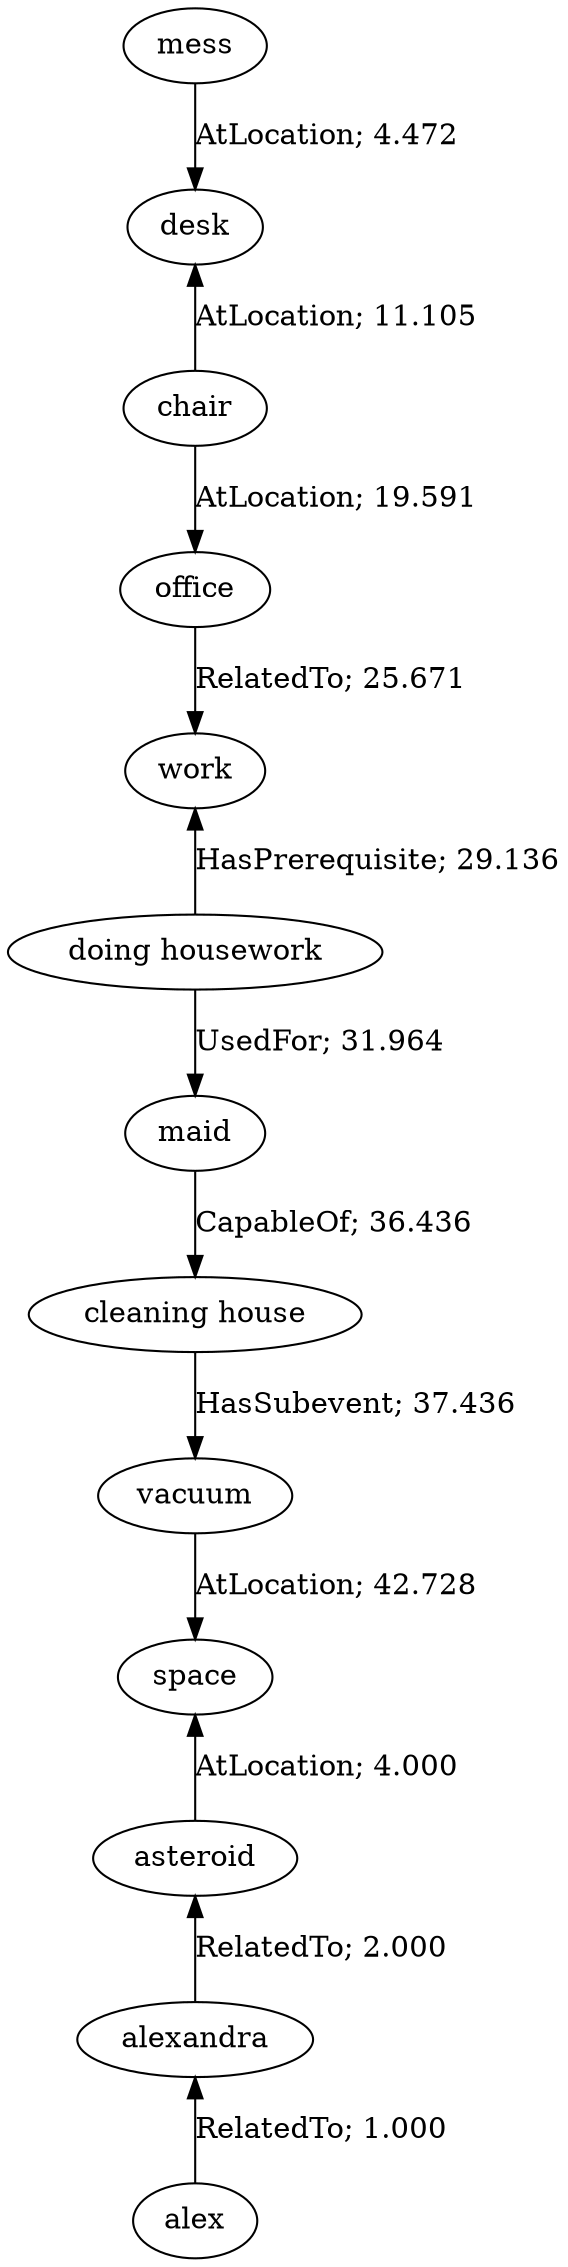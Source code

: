 // The path the concepts from "mess" to "alex".Path Length: 12; Weight Sum: 245.53905345676534; Average Weight: 20.461587788063778
digraph "4_c---mess-alex---PLen12_WSum245.539_WAvg20.462" {
	0 [label=mess]
	1 [label=desk]
	2 [label=chair]
	3 [label=office]
	4 [label=work]
	5 [label="doing housework"]
	6 [label=maid]
	7 [label="cleaning house"]
	8 [label=vacuum]
	9 [label=space]
	10 [label=asteroid]
	11 [label=alexandra]
	12 [label=alex]
	0 -> 1 [label="AtLocation; 4.472" dir=forward weight=4.472]
	1 -> 2 [label="AtLocation; 11.105" dir=back weight=11.105]
	2 -> 3 [label="AtLocation; 19.591" dir=forward weight=19.591]
	3 -> 4 [label="RelatedTo; 25.671" dir=forward weight=25.671]
	4 -> 5 [label="HasPrerequisite; 29.136" dir=back weight=29.136]
	5 -> 6 [label="UsedFor; 31.964" dir=forward weight=31.964]
	6 -> 7 [label="CapableOf; 36.436" dir=forward weight=36.436]
	7 -> 8 [label="HasSubevent; 37.436" dir=forward weight=37.436]
	8 -> 9 [label="AtLocation; 42.728" dir=forward weight=42.728]
	9 -> 10 [label="AtLocation; 4.000" dir=back weight=4.000]
	10 -> 11 [label="RelatedTo; 2.000" dir=back weight=2.000]
	11 -> 12 [label="RelatedTo; 1.000" dir=back weight=1.000]
}
